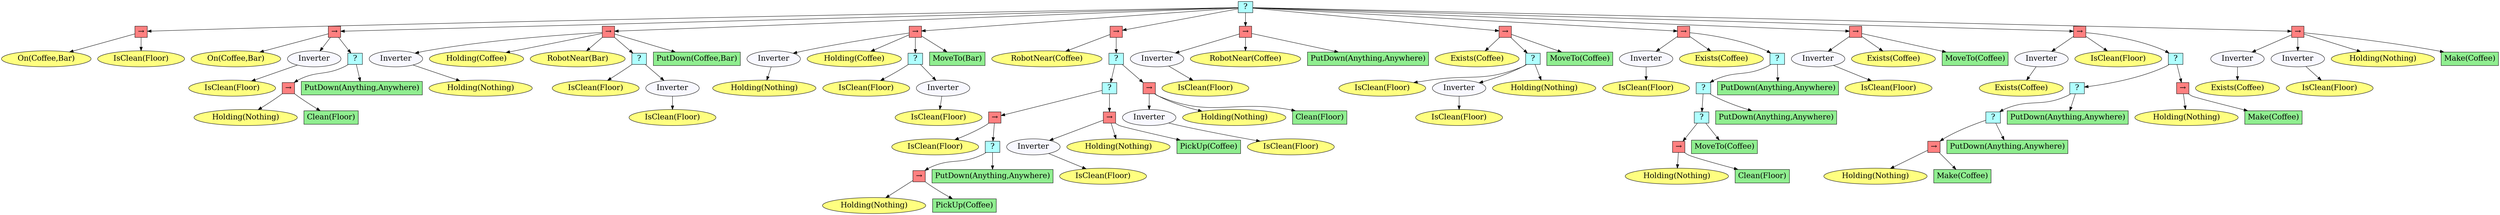 digraph pastafarianism {
ordering=out;
graph [fontname="times-roman"];
node [fontname="times-roman"];
edge [fontname="times-roman"];
"e7da779f-a9d1-4ea2-a18e-63e56ca338e9" [fillcolor="#B0FFFF", fontcolor=black, fontsize=20, height=0.01, label=" ? ", shape=box, style=filled, width=0.01];
"1e2a0b6b-4288-4389-957c-306c5a560e6b" [fillcolor="#FF8080", fontcolor=black, fontsize=20, height=0.01, label="&rarr;", shape=box, style=filled, width=0.01];
"e7da779f-a9d1-4ea2-a18e-63e56ca338e9" -> "1e2a0b6b-4288-4389-957c-306c5a560e6b";
"7010af96-7b1e-4a55-bb9d-a8863153e00f" [fillcolor="#FFFF80", fontcolor=black, fontsize=20, label="On(Coffee,Bar)", shape=ellipse, style=filled];
"1e2a0b6b-4288-4389-957c-306c5a560e6b" -> "7010af96-7b1e-4a55-bb9d-a8863153e00f";
"1ba32e8e-0e98-4902-91ec-3648eaa50d45" [fillcolor="#FFFF80", fontcolor=black, fontsize=20, label="IsClean(Floor)", shape=ellipse, style=filled];
"1e2a0b6b-4288-4389-957c-306c5a560e6b" -> "1ba32e8e-0e98-4902-91ec-3648eaa50d45";
"b5b9fe39-f1b1-43ad-b7c1-1b7e6194a97e" [fillcolor="#FF8080", fontcolor=black, fontsize=20, height=0.01, label="&rarr;", shape=box, style=filled, width=0.01];
"e7da779f-a9d1-4ea2-a18e-63e56ca338e9" -> "b5b9fe39-f1b1-43ad-b7c1-1b7e6194a97e";
"eb8a2353-a0cd-481b-9c17-a0c73790fa1f" [fillcolor="#FFFF80", fontcolor=black, fontsize=20, label="On(Coffee,Bar)", shape=ellipse, style=filled];
"b5b9fe39-f1b1-43ad-b7c1-1b7e6194a97e" -> "eb8a2353-a0cd-481b-9c17-a0c73790fa1f";
"5bd34e32-3f52-458a-ab56-bac99d415c1b" [fillcolor=ghostwhite, fontcolor=black, fontsize=20, label=Inverter, shape=ellipse, style=filled];
"b5b9fe39-f1b1-43ad-b7c1-1b7e6194a97e" -> "5bd34e32-3f52-458a-ab56-bac99d415c1b";
"02d1da2f-c165-4cbf-b85d-979e6baf81ad" [fillcolor="#FFFF80", fontcolor=black, fontsize=20, label="IsClean(Floor)", shape=ellipse, style=filled];
"5bd34e32-3f52-458a-ab56-bac99d415c1b" -> "02d1da2f-c165-4cbf-b85d-979e6baf81ad";
"ae6279bd-a506-430b-8111-b2c68e1bbbfe" [fillcolor="#B0FFFF", fontcolor=black, fontsize=20, height=0.01, label=" ? ", shape=box, style=filled, width=0.01];
"b5b9fe39-f1b1-43ad-b7c1-1b7e6194a97e" -> "ae6279bd-a506-430b-8111-b2c68e1bbbfe";
"6238e9d2-954e-4b53-8c37-3753b53a7bc4" [fillcolor="#FF8080", fontcolor=black, fontsize=20, height=0.01, label="&rarr;", shape=box, style=filled, width=0.01];
"ae6279bd-a506-430b-8111-b2c68e1bbbfe" -> "6238e9d2-954e-4b53-8c37-3753b53a7bc4";
"47ede20b-c5ea-440d-aa56-b936c2676432" [fillcolor="#FFFF80", fontcolor=black, fontsize=20, label="Holding(Nothing)", shape=ellipse, style=filled];
"6238e9d2-954e-4b53-8c37-3753b53a7bc4" -> "47ede20b-c5ea-440d-aa56-b936c2676432";
"83b1e111-981f-4e97-812b-20221e694c5d" [fillcolor=lightgreen, fontcolor=black, fontsize=20, label="Clean(Floor)", shape=box, style=filled];
"6238e9d2-954e-4b53-8c37-3753b53a7bc4" -> "83b1e111-981f-4e97-812b-20221e694c5d";
"a87541ad-f51a-4a13-9797-a1c95f3b2b43" [fillcolor=lightgreen, fontcolor=black, fontsize=20, label="PutDown(Anything,Anywhere)", shape=box, style=filled];
"ae6279bd-a506-430b-8111-b2c68e1bbbfe" -> "a87541ad-f51a-4a13-9797-a1c95f3b2b43";
"5d40b034-c1ec-4a22-85bd-45c9eed3c4a2" [fillcolor="#FF8080", fontcolor=black, fontsize=20, height=0.01, label="&rarr;", shape=box, style=filled, width=0.01];
"e7da779f-a9d1-4ea2-a18e-63e56ca338e9" -> "5d40b034-c1ec-4a22-85bd-45c9eed3c4a2";
"56c3b2d3-5084-4a88-9227-061c617b29a9" [fillcolor=ghostwhite, fontcolor=black, fontsize=20, label=Inverter, shape=ellipse, style=filled];
"5d40b034-c1ec-4a22-85bd-45c9eed3c4a2" -> "56c3b2d3-5084-4a88-9227-061c617b29a9";
"4e56b35d-a5d3-4d06-9794-5919d45b46bf" [fillcolor="#FFFF80", fontcolor=black, fontsize=20, label="Holding(Nothing)", shape=ellipse, style=filled];
"56c3b2d3-5084-4a88-9227-061c617b29a9" -> "4e56b35d-a5d3-4d06-9794-5919d45b46bf";
"5f672172-805f-4cf5-81f8-ebfa453e6ff4" [fillcolor="#FFFF80", fontcolor=black, fontsize=20, label="Holding(Coffee)", shape=ellipse, style=filled];
"5d40b034-c1ec-4a22-85bd-45c9eed3c4a2" -> "5f672172-805f-4cf5-81f8-ebfa453e6ff4";
"a4b46578-64f9-4ebc-9cdf-17f62d40f85f" [fillcolor="#FFFF80", fontcolor=black, fontsize=20, label="RobotNear(Bar)", shape=ellipse, style=filled];
"5d40b034-c1ec-4a22-85bd-45c9eed3c4a2" -> "a4b46578-64f9-4ebc-9cdf-17f62d40f85f";
"a5e48f2b-1aa9-473b-972c-b0268635a957" [fillcolor="#B0FFFF", fontcolor=black, fontsize=20, height=0.01, label=" ? ", shape=box, style=filled, width=0.01];
"5d40b034-c1ec-4a22-85bd-45c9eed3c4a2" -> "a5e48f2b-1aa9-473b-972c-b0268635a957";
"64186ecb-3edb-4f14-8aaf-b6d6fbf5a5e3" [fillcolor="#FFFF80", fontcolor=black, fontsize=20, label="IsClean(Floor)", shape=ellipse, style=filled];
"a5e48f2b-1aa9-473b-972c-b0268635a957" -> "64186ecb-3edb-4f14-8aaf-b6d6fbf5a5e3";
"96944431-7e07-4508-b2d4-e0bef17e3014" [fillcolor=ghostwhite, fontcolor=black, fontsize=20, label=Inverter, shape=ellipse, style=filled];
"a5e48f2b-1aa9-473b-972c-b0268635a957" -> "96944431-7e07-4508-b2d4-e0bef17e3014";
"1be00f18-85a6-41e0-b0ac-30f5cc18e2f1" [fillcolor="#FFFF80", fontcolor=black, fontsize=20, label="IsClean(Floor)", shape=ellipse, style=filled];
"96944431-7e07-4508-b2d4-e0bef17e3014" -> "1be00f18-85a6-41e0-b0ac-30f5cc18e2f1";
"a38952dd-19f2-4fce-bc53-275457fc3880" [fillcolor=lightgreen, fontcolor=black, fontsize=20, label="PutDown(Coffee,Bar)", shape=box, style=filled];
"5d40b034-c1ec-4a22-85bd-45c9eed3c4a2" -> "a38952dd-19f2-4fce-bc53-275457fc3880";
"492cd28c-c911-4b43-b76b-05b132b678c8" [fillcolor="#FF8080", fontcolor=black, fontsize=20, height=0.01, label="&rarr;", shape=box, style=filled, width=0.01];
"e7da779f-a9d1-4ea2-a18e-63e56ca338e9" -> "492cd28c-c911-4b43-b76b-05b132b678c8";
"0fc5cfa0-581d-477f-94db-0b59a7486e2c" [fillcolor=ghostwhite, fontcolor=black, fontsize=20, label=Inverter, shape=ellipse, style=filled];
"492cd28c-c911-4b43-b76b-05b132b678c8" -> "0fc5cfa0-581d-477f-94db-0b59a7486e2c";
"0efe2b58-8f67-4c86-a3d3-6efab979732e" [fillcolor="#FFFF80", fontcolor=black, fontsize=20, label="Holding(Nothing)", shape=ellipse, style=filled];
"0fc5cfa0-581d-477f-94db-0b59a7486e2c" -> "0efe2b58-8f67-4c86-a3d3-6efab979732e";
"1031d9dc-ce1f-4cf2-834b-2f8310c90841" [fillcolor="#FFFF80", fontcolor=black, fontsize=20, label="Holding(Coffee)", shape=ellipse, style=filled];
"492cd28c-c911-4b43-b76b-05b132b678c8" -> "1031d9dc-ce1f-4cf2-834b-2f8310c90841";
"957b9317-3936-4e4d-b696-cf261767d538" [fillcolor="#B0FFFF", fontcolor=black, fontsize=20, height=0.01, label=" ? ", shape=box, style=filled, width=0.01];
"492cd28c-c911-4b43-b76b-05b132b678c8" -> "957b9317-3936-4e4d-b696-cf261767d538";
"b50ff510-1c46-4831-8b8f-8557af303803" [fillcolor="#FFFF80", fontcolor=black, fontsize=20, label="IsClean(Floor)", shape=ellipse, style=filled];
"957b9317-3936-4e4d-b696-cf261767d538" -> "b50ff510-1c46-4831-8b8f-8557af303803";
"6dd65470-326d-4ed0-ada6-7db0bed1ebfa" [fillcolor=ghostwhite, fontcolor=black, fontsize=20, label=Inverter, shape=ellipse, style=filled];
"957b9317-3936-4e4d-b696-cf261767d538" -> "6dd65470-326d-4ed0-ada6-7db0bed1ebfa";
"1077165e-13dd-4810-ab5f-5f66a12956e9" [fillcolor="#FFFF80", fontcolor=black, fontsize=20, label="IsClean(Floor)", shape=ellipse, style=filled];
"6dd65470-326d-4ed0-ada6-7db0bed1ebfa" -> "1077165e-13dd-4810-ab5f-5f66a12956e9";
"c71c4235-68a2-4605-b5d3-75d985b7013e" [fillcolor=lightgreen, fontcolor=black, fontsize=20, label="MoveTo(Bar)", shape=box, style=filled];
"492cd28c-c911-4b43-b76b-05b132b678c8" -> "c71c4235-68a2-4605-b5d3-75d985b7013e";
"87954791-512b-43e5-b5a8-f97167fba5b2" [fillcolor="#FF8080", fontcolor=black, fontsize=20, height=0.01, label="&rarr;", shape=box, style=filled, width=0.01];
"e7da779f-a9d1-4ea2-a18e-63e56ca338e9" -> "87954791-512b-43e5-b5a8-f97167fba5b2";
"c3b1de68-72e9-42fe-941e-87ac931302e3" [fillcolor="#FFFF80", fontcolor=black, fontsize=20, label="RobotNear(Coffee)", shape=ellipse, style=filled];
"87954791-512b-43e5-b5a8-f97167fba5b2" -> "c3b1de68-72e9-42fe-941e-87ac931302e3";
"72370732-566d-47d8-90a2-75ce16d4eb5f" [fillcolor="#B0FFFF", fontcolor=black, fontsize=20, height=0.01, label=" ? ", shape=box, style=filled, width=0.01];
"87954791-512b-43e5-b5a8-f97167fba5b2" -> "72370732-566d-47d8-90a2-75ce16d4eb5f";
"def57bda-befb-43aa-8b16-1110434bbc64" [fillcolor="#B0FFFF", fontcolor=black, fontsize=20, height=0.01, label=" ? ", shape=box, style=filled, width=0.01];
"72370732-566d-47d8-90a2-75ce16d4eb5f" -> "def57bda-befb-43aa-8b16-1110434bbc64";
"19dd70c9-c833-4d50-9a3b-96c86957b582" [fillcolor="#FF8080", fontcolor=black, fontsize=20, height=0.01, label="&rarr;", shape=box, style=filled, width=0.01];
"def57bda-befb-43aa-8b16-1110434bbc64" -> "19dd70c9-c833-4d50-9a3b-96c86957b582";
"93958eaa-2919-47a5-9513-b11a50d28a2d" [fillcolor="#FFFF80", fontcolor=black, fontsize=20, label="IsClean(Floor)", shape=ellipse, style=filled];
"19dd70c9-c833-4d50-9a3b-96c86957b582" -> "93958eaa-2919-47a5-9513-b11a50d28a2d";
"3c3ceb0d-802d-4ca7-bbd6-f9b10e7f2785" [fillcolor="#B0FFFF", fontcolor=black, fontsize=20, height=0.01, label=" ? ", shape=box, style=filled, width=0.01];
"19dd70c9-c833-4d50-9a3b-96c86957b582" -> "3c3ceb0d-802d-4ca7-bbd6-f9b10e7f2785";
"781a4aab-c3b9-4d96-8e75-b97c2b46f424" [fillcolor="#FF8080", fontcolor=black, fontsize=20, height=0.01, label="&rarr;", shape=box, style=filled, width=0.01];
"3c3ceb0d-802d-4ca7-bbd6-f9b10e7f2785" -> "781a4aab-c3b9-4d96-8e75-b97c2b46f424";
"f3989f6b-5c19-4e73-98de-dbc4c93be241" [fillcolor="#FFFF80", fontcolor=black, fontsize=20, label="Holding(Nothing)", shape=ellipse, style=filled];
"781a4aab-c3b9-4d96-8e75-b97c2b46f424" -> "f3989f6b-5c19-4e73-98de-dbc4c93be241";
"bddb05e8-751b-4cb8-b420-e27a9bbcb4cc" [fillcolor=lightgreen, fontcolor=black, fontsize=20, label="PickUp(Coffee)", shape=box, style=filled];
"781a4aab-c3b9-4d96-8e75-b97c2b46f424" -> "bddb05e8-751b-4cb8-b420-e27a9bbcb4cc";
"c65ac825-9876-42be-b16f-314b42c28ab8" [fillcolor=lightgreen, fontcolor=black, fontsize=20, label="PutDown(Anything,Anywhere)", shape=box, style=filled];
"3c3ceb0d-802d-4ca7-bbd6-f9b10e7f2785" -> "c65ac825-9876-42be-b16f-314b42c28ab8";
"2d40b708-4a88-4aaf-9c68-adda7c6a94f1" [fillcolor="#FF8080", fontcolor=black, fontsize=20, height=0.01, label="&rarr;", shape=box, style=filled, width=0.01];
"def57bda-befb-43aa-8b16-1110434bbc64" -> "2d40b708-4a88-4aaf-9c68-adda7c6a94f1";
"bb13337c-bc92-46ab-98f6-e96e8b12629e" [fillcolor=ghostwhite, fontcolor=black, fontsize=20, label=Inverter, shape=ellipse, style=filled];
"2d40b708-4a88-4aaf-9c68-adda7c6a94f1" -> "bb13337c-bc92-46ab-98f6-e96e8b12629e";
"ec44231e-3066-499b-b2b8-9f72a4246b4f" [fillcolor="#FFFF80", fontcolor=black, fontsize=20, label="IsClean(Floor)", shape=ellipse, style=filled];
"bb13337c-bc92-46ab-98f6-e96e8b12629e" -> "ec44231e-3066-499b-b2b8-9f72a4246b4f";
"b3bc744f-75a4-4611-8c6e-aadbb795bd23" [fillcolor="#FFFF80", fontcolor=black, fontsize=20, label="Holding(Nothing)", shape=ellipse, style=filled];
"2d40b708-4a88-4aaf-9c68-adda7c6a94f1" -> "b3bc744f-75a4-4611-8c6e-aadbb795bd23";
"e52a9db5-9f3b-46b4-9c49-0b7f56d9329c" [fillcolor=lightgreen, fontcolor=black, fontsize=20, label="PickUp(Coffee)", shape=box, style=filled];
"2d40b708-4a88-4aaf-9c68-adda7c6a94f1" -> "e52a9db5-9f3b-46b4-9c49-0b7f56d9329c";
"de45fdb9-4749-4006-9a93-8bbc0642efa3" [fillcolor="#FF8080", fontcolor=black, fontsize=20, height=0.01, label="&rarr;", shape=box, style=filled, width=0.01];
"72370732-566d-47d8-90a2-75ce16d4eb5f" -> "de45fdb9-4749-4006-9a93-8bbc0642efa3";
"9a1f5d2a-f787-485c-bfd3-7594ef86131b" [fillcolor=ghostwhite, fontcolor=black, fontsize=20, label=Inverter, shape=ellipse, style=filled];
"de45fdb9-4749-4006-9a93-8bbc0642efa3" -> "9a1f5d2a-f787-485c-bfd3-7594ef86131b";
"6a6ce3b0-1794-4c61-9655-e6c92f44476c" [fillcolor="#FFFF80", fontcolor=black, fontsize=20, label="IsClean(Floor)", shape=ellipse, style=filled];
"9a1f5d2a-f787-485c-bfd3-7594ef86131b" -> "6a6ce3b0-1794-4c61-9655-e6c92f44476c";
"39b90de8-4a41-45d5-b06d-85e83e0cf4d4" [fillcolor="#FFFF80", fontcolor=black, fontsize=20, label="Holding(Nothing)", shape=ellipse, style=filled];
"de45fdb9-4749-4006-9a93-8bbc0642efa3" -> "39b90de8-4a41-45d5-b06d-85e83e0cf4d4";
"3c7c23ae-1934-4c37-9142-e144fad3eb2b" [fillcolor=lightgreen, fontcolor=black, fontsize=20, label="Clean(Floor)", shape=box, style=filled];
"de45fdb9-4749-4006-9a93-8bbc0642efa3" -> "3c7c23ae-1934-4c37-9142-e144fad3eb2b";
"997fbecd-4a35-4a35-a47b-92fe7404a30c" [fillcolor="#FF8080", fontcolor=black, fontsize=20, height=0.01, label="&rarr;", shape=box, style=filled, width=0.01];
"e7da779f-a9d1-4ea2-a18e-63e56ca338e9" -> "997fbecd-4a35-4a35-a47b-92fe7404a30c";
"c8d3cf09-c7d2-470b-a194-863269b6470f" [fillcolor=ghostwhite, fontcolor=black, fontsize=20, label=Inverter, shape=ellipse, style=filled];
"997fbecd-4a35-4a35-a47b-92fe7404a30c" -> "c8d3cf09-c7d2-470b-a194-863269b6470f";
"3cd7faa1-856c-45bb-b532-3da6b68ec327" [fillcolor="#FFFF80", fontcolor=black, fontsize=20, label="IsClean(Floor)", shape=ellipse, style=filled];
"c8d3cf09-c7d2-470b-a194-863269b6470f" -> "3cd7faa1-856c-45bb-b532-3da6b68ec327";
"be39f3a0-cb01-451b-a171-60e9d6a07749" [fillcolor="#FFFF80", fontcolor=black, fontsize=20, label="RobotNear(Coffee)", shape=ellipse, style=filled];
"997fbecd-4a35-4a35-a47b-92fe7404a30c" -> "be39f3a0-cb01-451b-a171-60e9d6a07749";
"11c72640-b3da-4a97-b228-ec78e513f196" [fillcolor=lightgreen, fontcolor=black, fontsize=20, label="PutDown(Anything,Anywhere)", shape=box, style=filled];
"997fbecd-4a35-4a35-a47b-92fe7404a30c" -> "11c72640-b3da-4a97-b228-ec78e513f196";
"1e5069fc-7b0a-4c62-b977-d395ba059787" [fillcolor="#FF8080", fontcolor=black, fontsize=20, height=0.01, label="&rarr;", shape=box, style=filled, width=0.01];
"e7da779f-a9d1-4ea2-a18e-63e56ca338e9" -> "1e5069fc-7b0a-4c62-b977-d395ba059787";
"1f097500-b0d3-45de-ace5-b172250d8aad" [fillcolor="#FFFF80", fontcolor=black, fontsize=20, label="Exists(Coffee)", shape=ellipse, style=filled];
"1e5069fc-7b0a-4c62-b977-d395ba059787" -> "1f097500-b0d3-45de-ace5-b172250d8aad";
"197de723-0309-4117-8753-104a17615727" [fillcolor="#B0FFFF", fontcolor=black, fontsize=20, height=0.01, label=" ? ", shape=box, style=filled, width=0.01];
"1e5069fc-7b0a-4c62-b977-d395ba059787" -> "197de723-0309-4117-8753-104a17615727";
"115cfb9d-e8db-4ef0-a912-42b78517c1ca" [fillcolor="#FFFF80", fontcolor=black, fontsize=20, label="IsClean(Floor)", shape=ellipse, style=filled];
"197de723-0309-4117-8753-104a17615727" -> "115cfb9d-e8db-4ef0-a912-42b78517c1ca";
"400f880d-dd6f-47b1-840c-a94249309146" [fillcolor=ghostwhite, fontcolor=black, fontsize=20, label=Inverter, shape=ellipse, style=filled];
"197de723-0309-4117-8753-104a17615727" -> "400f880d-dd6f-47b1-840c-a94249309146";
"9ae7f8a8-f7fe-4756-ab37-85cc582c66cb" [fillcolor="#FFFF80", fontcolor=black, fontsize=20, label="IsClean(Floor)", shape=ellipse, style=filled];
"400f880d-dd6f-47b1-840c-a94249309146" -> "9ae7f8a8-f7fe-4756-ab37-85cc582c66cb";
"ef0103db-bac7-4435-8f40-6dbdb1ad4450" [fillcolor="#FFFF80", fontcolor=black, fontsize=20, label="Holding(Nothing)", shape=ellipse, style=filled];
"197de723-0309-4117-8753-104a17615727" -> "ef0103db-bac7-4435-8f40-6dbdb1ad4450";
"a68176f4-7b36-436a-a548-e62fb794a0e1" [fillcolor=lightgreen, fontcolor=black, fontsize=20, label="MoveTo(Coffee)", shape=box, style=filled];
"1e5069fc-7b0a-4c62-b977-d395ba059787" -> "a68176f4-7b36-436a-a548-e62fb794a0e1";
"9a3c7507-a012-4186-a374-587ffe46bb0c" [fillcolor="#FF8080", fontcolor=black, fontsize=20, height=0.01, label="&rarr;", shape=box, style=filled, width=0.01];
"e7da779f-a9d1-4ea2-a18e-63e56ca338e9" -> "9a3c7507-a012-4186-a374-587ffe46bb0c";
"65e682ea-71f1-4a15-9524-ad5189414f7e" [fillcolor=ghostwhite, fontcolor=black, fontsize=20, label=Inverter, shape=ellipse, style=filled];
"9a3c7507-a012-4186-a374-587ffe46bb0c" -> "65e682ea-71f1-4a15-9524-ad5189414f7e";
"29622ed5-163a-4e86-8622-47ae84cfd445" [fillcolor="#FFFF80", fontcolor=black, fontsize=20, label="IsClean(Floor)", shape=ellipse, style=filled];
"65e682ea-71f1-4a15-9524-ad5189414f7e" -> "29622ed5-163a-4e86-8622-47ae84cfd445";
"107da477-977d-40e5-92d1-8c4fd28d7923" [fillcolor="#FFFF80", fontcolor=black, fontsize=20, label="Exists(Coffee)", shape=ellipse, style=filled];
"9a3c7507-a012-4186-a374-587ffe46bb0c" -> "107da477-977d-40e5-92d1-8c4fd28d7923";
"64369415-0e85-4dae-8529-31f80fa294bf" [fillcolor="#B0FFFF", fontcolor=black, fontsize=20, height=0.01, label=" ? ", shape=box, style=filled, width=0.01];
"9a3c7507-a012-4186-a374-587ffe46bb0c" -> "64369415-0e85-4dae-8529-31f80fa294bf";
"663e0684-f7a7-4cf6-bcc8-f1caf6afdc54" [fillcolor="#B0FFFF", fontcolor=black, fontsize=20, height=0.01, label=" ? ", shape=box, style=filled, width=0.01];
"64369415-0e85-4dae-8529-31f80fa294bf" -> "663e0684-f7a7-4cf6-bcc8-f1caf6afdc54";
"95ee1083-2241-4159-8276-38435af7ca69" [fillcolor="#B0FFFF", fontcolor=black, fontsize=20, height=0.01, label=" ? ", shape=box, style=filled, width=0.01];
"663e0684-f7a7-4cf6-bcc8-f1caf6afdc54" -> "95ee1083-2241-4159-8276-38435af7ca69";
"d031eccb-ae50-4858-8a7a-5497b13115c8" [fillcolor="#FF8080", fontcolor=black, fontsize=20, height=0.01, label="&rarr;", shape=box, style=filled, width=0.01];
"95ee1083-2241-4159-8276-38435af7ca69" -> "d031eccb-ae50-4858-8a7a-5497b13115c8";
"5edc6b92-7c51-4938-8bc6-727ec3da7c08" [fillcolor="#FFFF80", fontcolor=black, fontsize=20, label="Holding(Nothing)", shape=ellipse, style=filled];
"d031eccb-ae50-4858-8a7a-5497b13115c8" -> "5edc6b92-7c51-4938-8bc6-727ec3da7c08";
"da5a158c-4fa3-4c9c-945d-0cebf00fcb0c" [fillcolor=lightgreen, fontcolor=black, fontsize=20, label="Clean(Floor)", shape=box, style=filled];
"d031eccb-ae50-4858-8a7a-5497b13115c8" -> "da5a158c-4fa3-4c9c-945d-0cebf00fcb0c";
"a770bd44-6eb0-497d-b37c-0dcbd00bb8ad" [fillcolor=lightgreen, fontcolor=black, fontsize=20, label="MoveTo(Coffee)", shape=box, style=filled];
"95ee1083-2241-4159-8276-38435af7ca69" -> "a770bd44-6eb0-497d-b37c-0dcbd00bb8ad";
"0fb3ccfb-1612-4018-90ff-cf6cbdbb1057" [fillcolor=lightgreen, fontcolor=black, fontsize=20, label="PutDown(Anything,Anywhere)", shape=box, style=filled];
"663e0684-f7a7-4cf6-bcc8-f1caf6afdc54" -> "0fb3ccfb-1612-4018-90ff-cf6cbdbb1057";
"4e9e2f80-c620-4649-ab68-971779d46425" [fillcolor=lightgreen, fontcolor=black, fontsize=20, label="PutDown(Anything,Anywhere)", shape=box, style=filled];
"64369415-0e85-4dae-8529-31f80fa294bf" -> "4e9e2f80-c620-4649-ab68-971779d46425";
"c6b78dd8-30ba-4269-9329-e340b25a252a" [fillcolor="#FF8080", fontcolor=black, fontsize=20, height=0.01, label="&rarr;", shape=box, style=filled, width=0.01];
"e7da779f-a9d1-4ea2-a18e-63e56ca338e9" -> "c6b78dd8-30ba-4269-9329-e340b25a252a";
"e8cf96b3-0d62-4ce3-9aad-969539878945" [fillcolor=ghostwhite, fontcolor=black, fontsize=20, label=Inverter, shape=ellipse, style=filled];
"c6b78dd8-30ba-4269-9329-e340b25a252a" -> "e8cf96b3-0d62-4ce3-9aad-969539878945";
"6fd60ba8-0378-45b8-9718-50ca9a3c2bdb" [fillcolor="#FFFF80", fontcolor=black, fontsize=20, label="IsClean(Floor)", shape=ellipse, style=filled];
"e8cf96b3-0d62-4ce3-9aad-969539878945" -> "6fd60ba8-0378-45b8-9718-50ca9a3c2bdb";
"ba1b77b8-eb90-4bf9-b88f-5bc46071ad97" [fillcolor="#FFFF80", fontcolor=black, fontsize=20, label="Exists(Coffee)", shape=ellipse, style=filled];
"c6b78dd8-30ba-4269-9329-e340b25a252a" -> "ba1b77b8-eb90-4bf9-b88f-5bc46071ad97";
"b15a6157-4b95-4419-abbb-406824fa7a6f" [fillcolor=lightgreen, fontcolor=black, fontsize=20, label="MoveTo(Coffee)", shape=box, style=filled];
"c6b78dd8-30ba-4269-9329-e340b25a252a" -> "b15a6157-4b95-4419-abbb-406824fa7a6f";
"2962187a-8739-4609-84bb-de3c1508a44a" [fillcolor="#FF8080", fontcolor=black, fontsize=20, height=0.01, label="&rarr;", shape=box, style=filled, width=0.01];
"e7da779f-a9d1-4ea2-a18e-63e56ca338e9" -> "2962187a-8739-4609-84bb-de3c1508a44a";
"0bae648c-b8a4-44e3-87b5-ef9c0da0ddea" [fillcolor=ghostwhite, fontcolor=black, fontsize=20, label=Inverter, shape=ellipse, style=filled];
"2962187a-8739-4609-84bb-de3c1508a44a" -> "0bae648c-b8a4-44e3-87b5-ef9c0da0ddea";
"4193e243-a9b0-4a14-85d2-cf17290bcf68" [fillcolor="#FFFF80", fontcolor=black, fontsize=20, label="Exists(Coffee)", shape=ellipse, style=filled];
"0bae648c-b8a4-44e3-87b5-ef9c0da0ddea" -> "4193e243-a9b0-4a14-85d2-cf17290bcf68";
"dc84ba93-7296-4653-9b93-0b68d4f6b642" [fillcolor="#FFFF80", fontcolor=black, fontsize=20, label="IsClean(Floor)", shape=ellipse, style=filled];
"2962187a-8739-4609-84bb-de3c1508a44a" -> "dc84ba93-7296-4653-9b93-0b68d4f6b642";
"dfc4f7e0-b581-4912-b708-7ea4b845fc22" [fillcolor="#B0FFFF", fontcolor=black, fontsize=20, height=0.01, label=" ? ", shape=box, style=filled, width=0.01];
"2962187a-8739-4609-84bb-de3c1508a44a" -> "dfc4f7e0-b581-4912-b708-7ea4b845fc22";
"5d3b0b39-8394-491d-8c82-9776e6bbae8e" [fillcolor="#B0FFFF", fontcolor=black, fontsize=20, height=0.01, label=" ? ", shape=box, style=filled, width=0.01];
"dfc4f7e0-b581-4912-b708-7ea4b845fc22" -> "5d3b0b39-8394-491d-8c82-9776e6bbae8e";
"adc89f3e-fc1e-4cf8-bcbb-4b64aa64966f" [fillcolor="#B0FFFF", fontcolor=black, fontsize=20, height=0.01, label=" ? ", shape=box, style=filled, width=0.01];
"5d3b0b39-8394-491d-8c82-9776e6bbae8e" -> "adc89f3e-fc1e-4cf8-bcbb-4b64aa64966f";
"91d78b86-d9c9-4605-ad4c-cd71892588df" [fillcolor="#FF8080", fontcolor=black, fontsize=20, height=0.01, label="&rarr;", shape=box, style=filled, width=0.01];
"adc89f3e-fc1e-4cf8-bcbb-4b64aa64966f" -> "91d78b86-d9c9-4605-ad4c-cd71892588df";
"c6fa22e2-71fa-434c-ae0f-54bef9633765" [fillcolor="#FFFF80", fontcolor=black, fontsize=20, label="Holding(Nothing)", shape=ellipse, style=filled];
"91d78b86-d9c9-4605-ad4c-cd71892588df" -> "c6fa22e2-71fa-434c-ae0f-54bef9633765";
"6a7ed19b-1663-477c-beda-7d4f69350f06" [fillcolor=lightgreen, fontcolor=black, fontsize=20, label="Make(Coffee)", shape=box, style=filled];
"91d78b86-d9c9-4605-ad4c-cd71892588df" -> "6a7ed19b-1663-477c-beda-7d4f69350f06";
"f2e61927-b868-4129-bcce-7c2120d58807" [fillcolor=lightgreen, fontcolor=black, fontsize=20, label="PutDown(Anything,Anywhere)", shape=box, style=filled];
"adc89f3e-fc1e-4cf8-bcbb-4b64aa64966f" -> "f2e61927-b868-4129-bcce-7c2120d58807";
"3bcd4fc7-aade-42b0-9479-575eb89ca1ef" [fillcolor=lightgreen, fontcolor=black, fontsize=20, label="PutDown(Anything,Anywhere)", shape=box, style=filled];
"5d3b0b39-8394-491d-8c82-9776e6bbae8e" -> "3bcd4fc7-aade-42b0-9479-575eb89ca1ef";
"bf9db1ab-3f81-495a-b57a-94b55a579807" [fillcolor="#FF8080", fontcolor=black, fontsize=20, height=0.01, label="&rarr;", shape=box, style=filled, width=0.01];
"dfc4f7e0-b581-4912-b708-7ea4b845fc22" -> "bf9db1ab-3f81-495a-b57a-94b55a579807";
"59e86cac-9a4d-42df-ad13-0e274dd428fe" [fillcolor="#FFFF80", fontcolor=black, fontsize=20, label="Holding(Nothing)", shape=ellipse, style=filled];
"bf9db1ab-3f81-495a-b57a-94b55a579807" -> "59e86cac-9a4d-42df-ad13-0e274dd428fe";
"2b1637db-fb6c-49fc-b3b4-5a6d82f79acd" [fillcolor=lightgreen, fontcolor=black, fontsize=20, label="Make(Coffee)", shape=box, style=filled];
"bf9db1ab-3f81-495a-b57a-94b55a579807" -> "2b1637db-fb6c-49fc-b3b4-5a6d82f79acd";
"57b45639-e88c-4fae-9e2f-51212bca7466" [fillcolor="#FF8080", fontcolor=black, fontsize=20, height=0.01, label="&rarr;", shape=box, style=filled, width=0.01];
"e7da779f-a9d1-4ea2-a18e-63e56ca338e9" -> "57b45639-e88c-4fae-9e2f-51212bca7466";
"11f9d1cc-7ce0-48c9-aac8-bad927869f1f" [fillcolor=ghostwhite, fontcolor=black, fontsize=20, label=Inverter, shape=ellipse, style=filled];
"57b45639-e88c-4fae-9e2f-51212bca7466" -> "11f9d1cc-7ce0-48c9-aac8-bad927869f1f";
"6080acea-279e-4a0b-aaa2-10e4bdbe78f1" [fillcolor="#FFFF80", fontcolor=black, fontsize=20, label="Exists(Coffee)", shape=ellipse, style=filled];
"11f9d1cc-7ce0-48c9-aac8-bad927869f1f" -> "6080acea-279e-4a0b-aaa2-10e4bdbe78f1";
"c894fc9d-7957-47f2-98c6-65e42de5beaf" [fillcolor=ghostwhite, fontcolor=black, fontsize=20, label=Inverter, shape=ellipse, style=filled];
"57b45639-e88c-4fae-9e2f-51212bca7466" -> "c894fc9d-7957-47f2-98c6-65e42de5beaf";
"860e22b7-ff2f-4952-b424-2cb309670aee" [fillcolor="#FFFF80", fontcolor=black, fontsize=20, label="IsClean(Floor)", shape=ellipse, style=filled];
"c894fc9d-7957-47f2-98c6-65e42de5beaf" -> "860e22b7-ff2f-4952-b424-2cb309670aee";
"689d5ade-ec7a-46a3-be96-0822e3ecca27" [fillcolor="#FFFF80", fontcolor=black, fontsize=20, label="Holding(Nothing)", shape=ellipse, style=filled];
"57b45639-e88c-4fae-9e2f-51212bca7466" -> "689d5ade-ec7a-46a3-be96-0822e3ecca27";
"7908f76e-f276-4be9-8bbe-448d314874d9" [fillcolor=lightgreen, fontcolor=black, fontsize=20, label="Make(Coffee)", shape=box, style=filled];
"57b45639-e88c-4fae-9e2f-51212bca7466" -> "7908f76e-f276-4be9-8bbe-448d314874d9";
}
